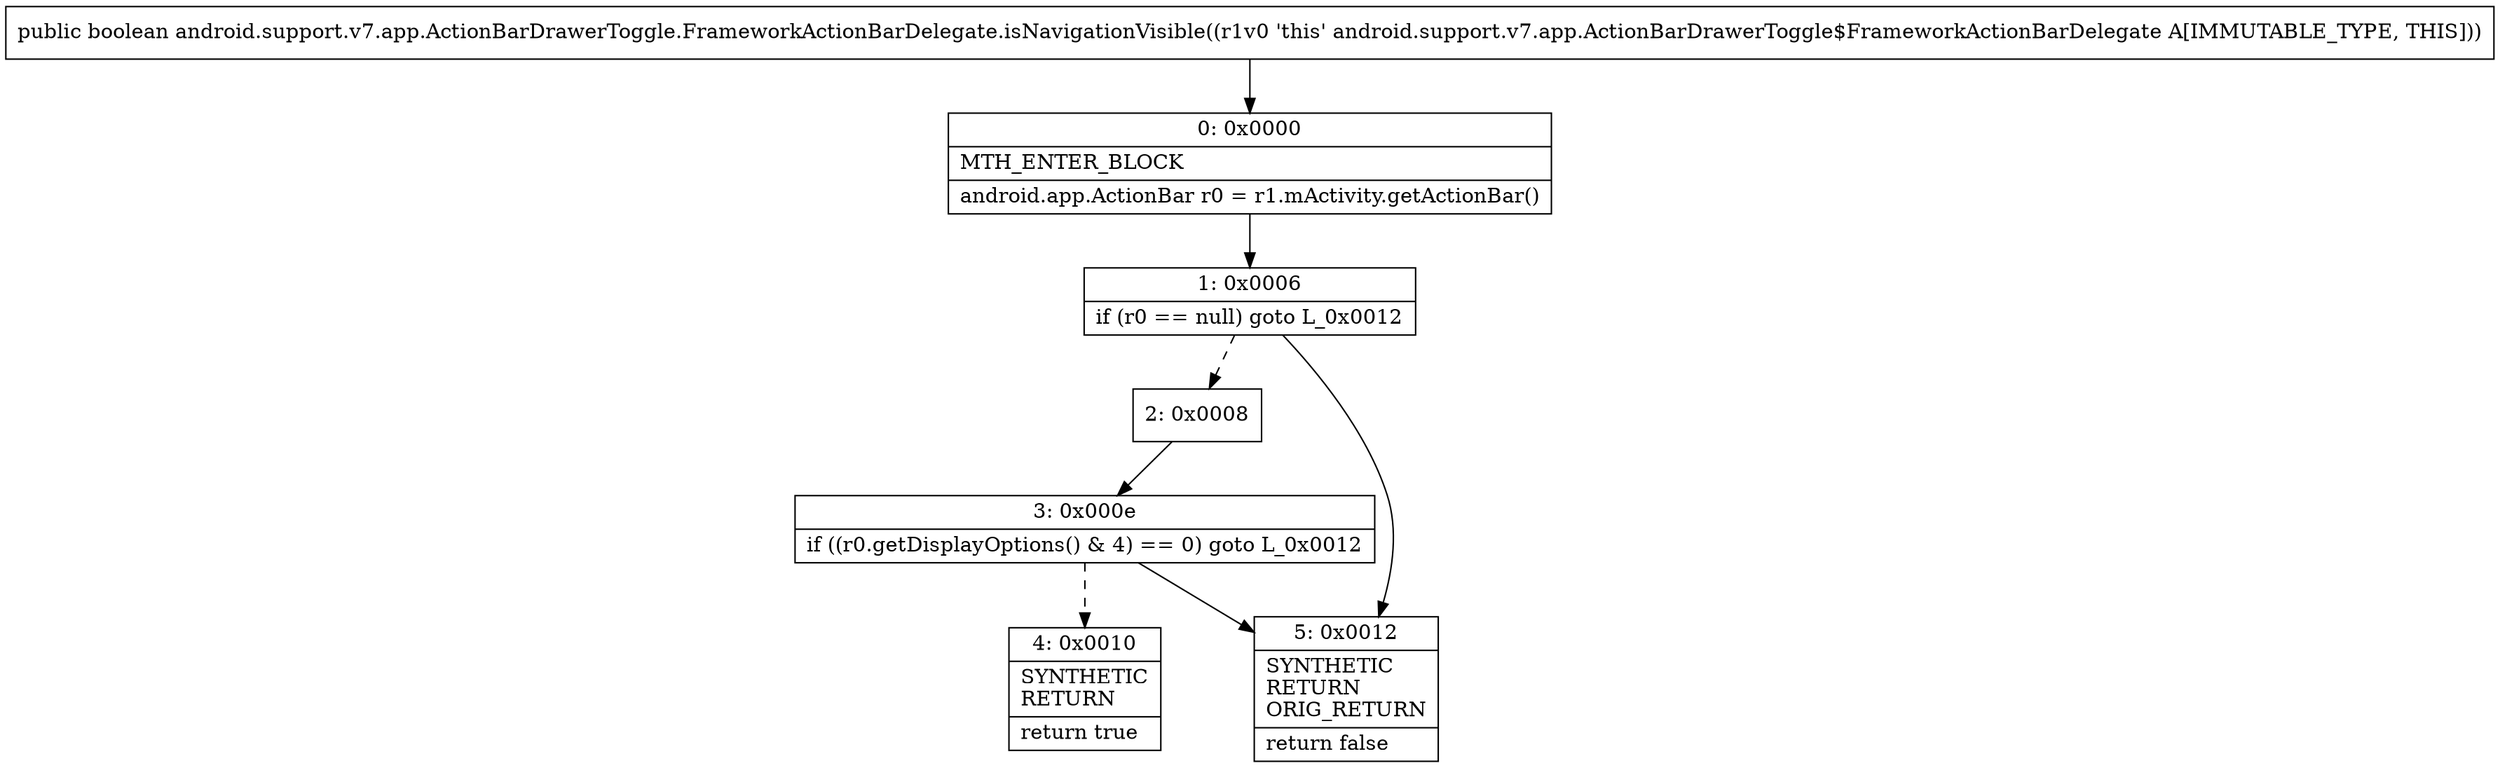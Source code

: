 digraph "CFG forandroid.support.v7.app.ActionBarDrawerToggle.FrameworkActionBarDelegate.isNavigationVisible()Z" {
Node_0 [shape=record,label="{0\:\ 0x0000|MTH_ENTER_BLOCK\l|android.app.ActionBar r0 = r1.mActivity.getActionBar()\l}"];
Node_1 [shape=record,label="{1\:\ 0x0006|if (r0 == null) goto L_0x0012\l}"];
Node_2 [shape=record,label="{2\:\ 0x0008}"];
Node_3 [shape=record,label="{3\:\ 0x000e|if ((r0.getDisplayOptions() & 4) == 0) goto L_0x0012\l}"];
Node_4 [shape=record,label="{4\:\ 0x0010|SYNTHETIC\lRETURN\l|return true\l}"];
Node_5 [shape=record,label="{5\:\ 0x0012|SYNTHETIC\lRETURN\lORIG_RETURN\l|return false\l}"];
MethodNode[shape=record,label="{public boolean android.support.v7.app.ActionBarDrawerToggle.FrameworkActionBarDelegate.isNavigationVisible((r1v0 'this' android.support.v7.app.ActionBarDrawerToggle$FrameworkActionBarDelegate A[IMMUTABLE_TYPE, THIS])) }"];
MethodNode -> Node_0;
Node_0 -> Node_1;
Node_1 -> Node_2[style=dashed];
Node_1 -> Node_5;
Node_2 -> Node_3;
Node_3 -> Node_4[style=dashed];
Node_3 -> Node_5;
}

